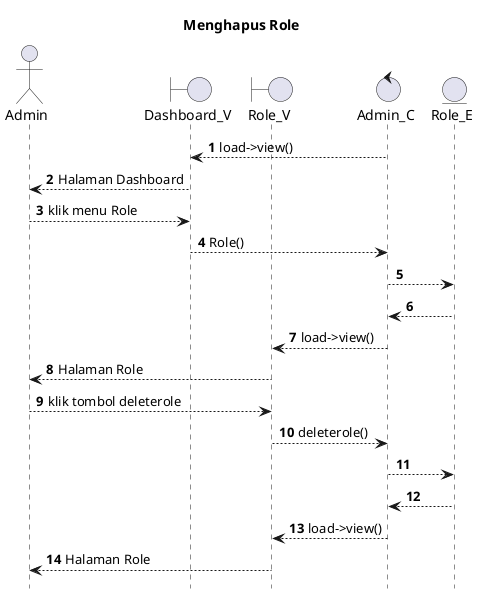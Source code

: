 @startuml

autonumber
hide footbox
title Menghapus Role

Actor Admin
boundary Dashboard_V
boundary Role_V
control Admin_C
Entity Role_E

Admin_C --> Dashboard_V: load->view()
Dashboard_V --> Admin: Halaman Dashboard
Admin --> Dashboard_V: klik menu Role
Dashboard_V --> Admin_C: Role()
Admin_C --> Role_E:
    
    Role_E --> Admin_C:
    Admin_C --> Role_V: load->view()
    Role_V --> Admin: Halaman Role

Admin --> Role_V: klik tombol deleterole
Role_V --> Admin_C: deleterole()
Admin_C --> Role_E:
  
    Role_E --> Admin_C:
    Admin_C --> Role_V: load->view()
    Role_V --> Admin: Halaman Role

@enduml